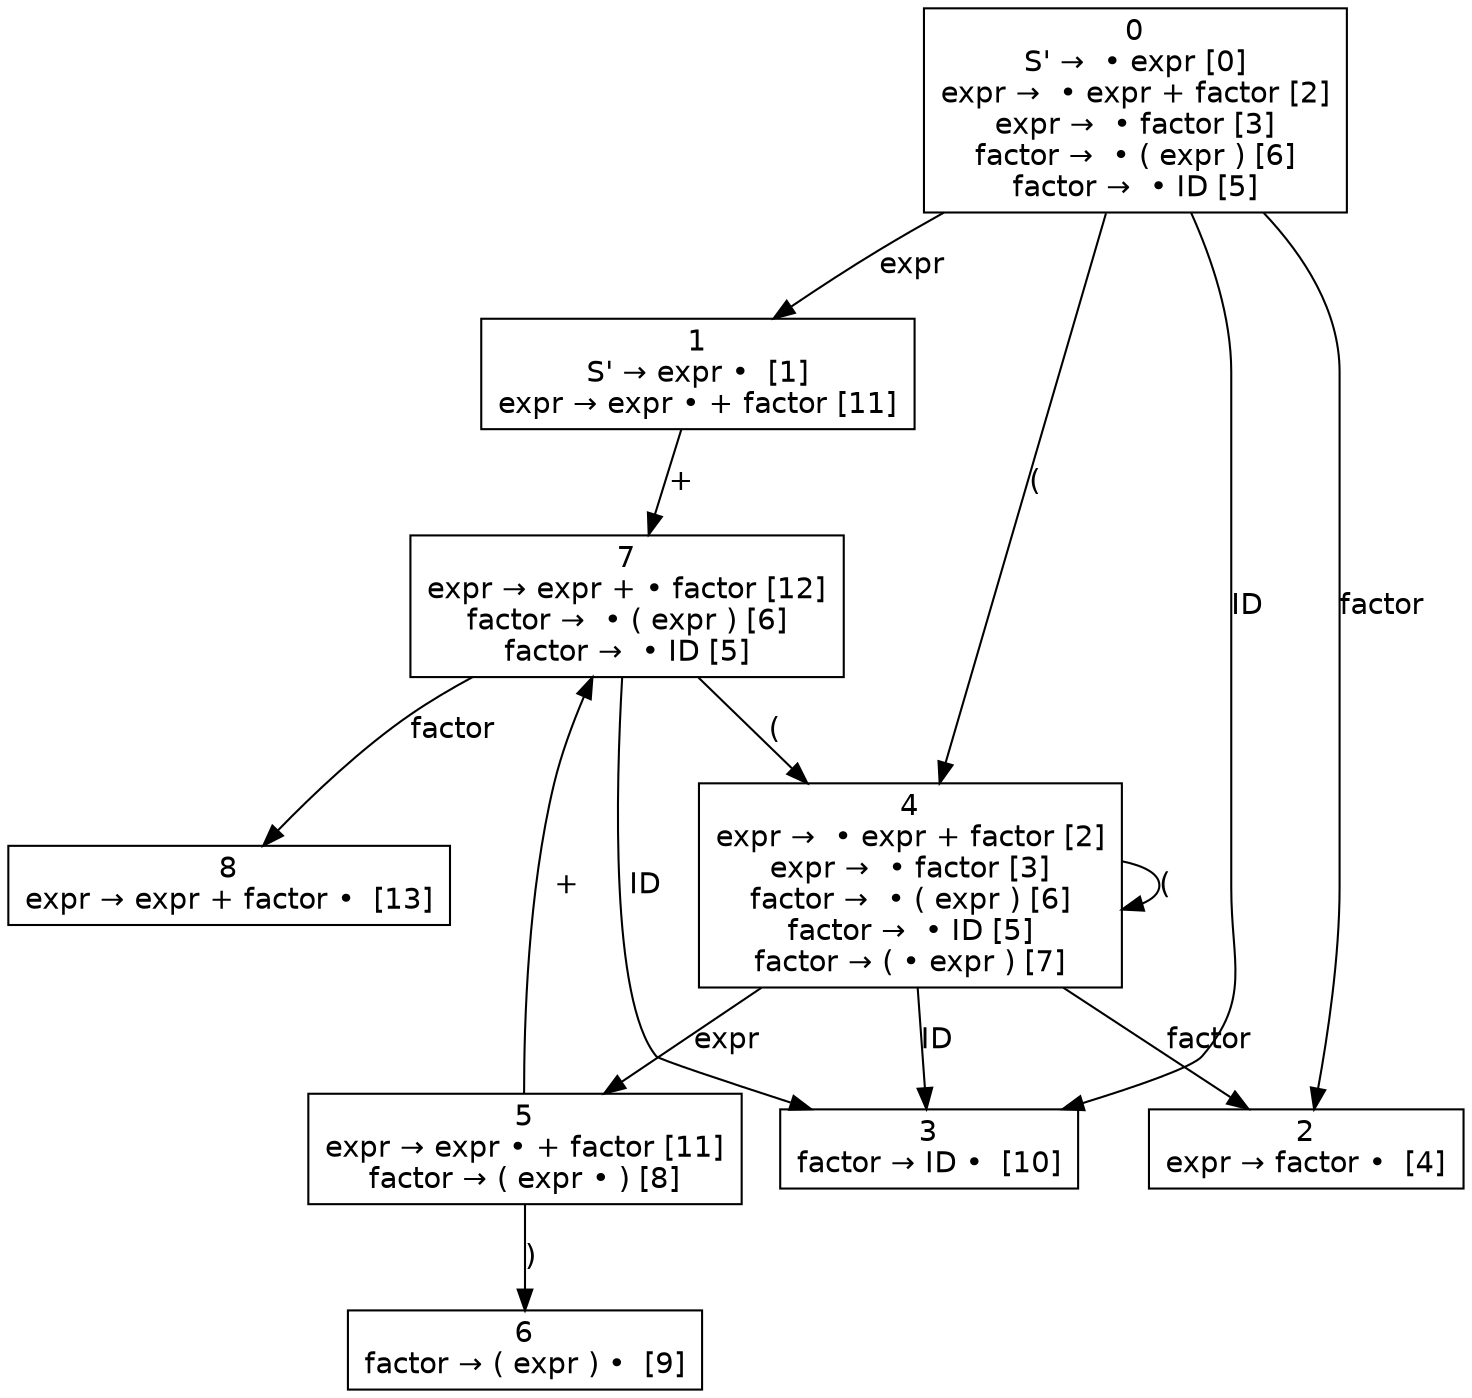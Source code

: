 digraph d{
node [fontname=Helvetica,shape=box];
edge [fontname=Helvetica];
n0 [label=<0<br />S' →  • expr [0]<br />expr →  • expr + factor [2]<br />expr →  • factor [3]<br />factor →  • ( expr ) [6]<br />factor →  • ID [5]>];
n1 [label=<1<br />S' → expr •  [1]<br />expr → expr • + factor [11]>];
n2 [label=<2<br />expr → factor •  [4]>];
n3 [label=<3<br />factor → ID •  [10]>];
n4 [label=<4<br />expr →  • expr + factor [2]<br />expr →  • factor [3]<br />factor →  • ( expr ) [6]<br />factor →  • ID [5]<br />factor → ( • expr ) [7]>];
n5 [label=<5<br />expr → expr • + factor [11]<br />factor → ( expr • ) [8]>];
n6 [label=<6<br />factor → ( expr ) •  [9]>];
n7 [label=<7<br />expr → expr + • factor [12]<br />factor →  • ( expr ) [6]<br />factor →  • ID [5]>];
n8 [label=<8<br />expr → expr + factor •  [13]>];
n0 -> n1 [label="expr"];
n0 -> n2 [label="factor"];
n0 -> n3 [label="ID"];
n0 -> n4 [label="("];
n1 -> n7 [label="+"];
n4 -> n5 [label="expr"];
n4 -> n2 [label="factor"];
n4 -> n3 [label="ID"];
n4 -> n4 [label="("];
n5 -> n6 [label=")"];
n5 -> n7 [label="+"];
n7 -> n8 [label="factor"];
n7 -> n3 [label="ID"];
n7 -> n4 [label="("];
}